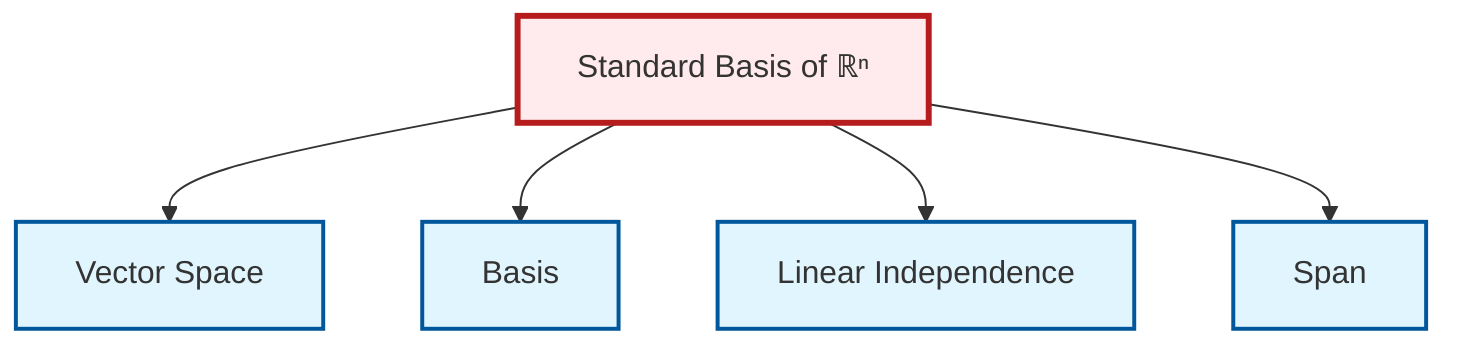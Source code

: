graph TD
    classDef definition fill:#e1f5fe,stroke:#01579b,stroke-width:2px
    classDef theorem fill:#f3e5f5,stroke:#4a148c,stroke-width:2px
    classDef axiom fill:#fff3e0,stroke:#e65100,stroke-width:2px
    classDef example fill:#e8f5e9,stroke:#1b5e20,stroke-width:2px
    classDef current fill:#ffebee,stroke:#b71c1c,stroke-width:3px
    def-vector-space["Vector Space"]:::definition
    def-basis["Basis"]:::definition
    ex-standard-basis-rn["Standard Basis of ℝⁿ"]:::example
    def-span["Span"]:::definition
    def-linear-independence["Linear Independence"]:::definition
    ex-standard-basis-rn --> def-vector-space
    ex-standard-basis-rn --> def-basis
    ex-standard-basis-rn --> def-linear-independence
    ex-standard-basis-rn --> def-span
    class ex-standard-basis-rn current
